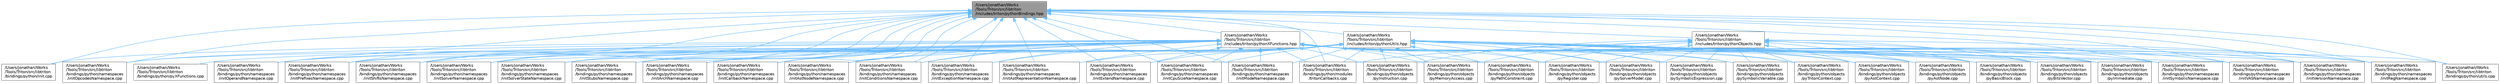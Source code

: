 digraph "/Users/jonathan/Works/Tools/Triton/src/libtriton/includes/triton/pythonBindings.hpp"
{
 // LATEX_PDF_SIZE
  bgcolor="transparent";
  edge [fontname=Helvetica,fontsize=10,labelfontname=Helvetica,labelfontsize=10];
  node [fontname=Helvetica,fontsize=10,shape=box,height=0.2,width=0.4];
  Node1 [label="/Users/jonathan/Works\l/Tools/Triton/src/libtriton\l/includes/triton/pythonBindings.hpp",height=0.2,width=0.4,color="gray40", fillcolor="grey60", style="filled", fontcolor="black",tooltip=" "];
  Node1 -> Node2 [dir="back",color="steelblue1",style="solid"];
  Node2 [label="/Users/jonathan/Works\l/Tools/Triton/src/libtriton\l/bindings/python/init.cpp",height=0.2,width=0.4,color="grey40", fillcolor="white", style="filled",URL="$init_8cpp.html",tooltip=" "];
  Node1 -> Node3 [dir="back",color="steelblue1",style="solid"];
  Node3 [label="/Users/jonathan/Works\l/Tools/Triton/src/libtriton\l/bindings/python/modules\l/tritonCallbacks.cpp",height=0.2,width=0.4,color="grey40", fillcolor="white", style="filled",URL="$tritonCallbacks_8cpp.html",tooltip=" "];
  Node1 -> Node4 [dir="back",color="steelblue1",style="solid"];
  Node4 [label="/Users/jonathan/Works\l/Tools/Triton/src/libtriton\l/bindings/python/namespaces\l/initArchNamespace.cpp",height=0.2,width=0.4,color="grey40", fillcolor="white", style="filled",URL="$initArchNamespace_8cpp.html",tooltip=" "];
  Node1 -> Node5 [dir="back",color="steelblue1",style="solid"];
  Node5 [label="/Users/jonathan/Works\l/Tools/Triton/src/libtriton\l/bindings/python/namespaces\l/initAstNodeNamespace.cpp",height=0.2,width=0.4,color="grey40", fillcolor="white", style="filled",URL="$initAstNodeNamespace_8cpp.html",tooltip=" "];
  Node1 -> Node6 [dir="back",color="steelblue1",style="solid"];
  Node6 [label="/Users/jonathan/Works\l/Tools/Triton/src/libtriton\l/bindings/python/namespaces\l/initAstRepresentationNamespace.cpp",height=0.2,width=0.4,color="grey40", fillcolor="white", style="filled",URL="$initAstRepresentationNamespace_8cpp.html",tooltip=" "];
  Node1 -> Node7 [dir="back",color="steelblue1",style="solid"];
  Node7 [label="/Users/jonathan/Works\l/Tools/Triton/src/libtriton\l/bindings/python/namespaces\l/initCallbackNamespace.cpp",height=0.2,width=0.4,color="grey40", fillcolor="white", style="filled",URL="$initCallbackNamespace_8cpp.html",tooltip=" "];
  Node1 -> Node8 [dir="back",color="steelblue1",style="solid"];
  Node8 [label="/Users/jonathan/Works\l/Tools/Triton/src/libtriton\l/bindings/python/namespaces\l/initConditionsNamespace.cpp",height=0.2,width=0.4,color="grey40", fillcolor="white", style="filled",URL="$initConditionsNamespace_8cpp.html",tooltip=" "];
  Node1 -> Node9 [dir="back",color="steelblue1",style="solid"];
  Node9 [label="/Users/jonathan/Works\l/Tools/Triton/src/libtriton\l/bindings/python/namespaces\l/initCpuSizeNamespace.cpp",height=0.2,width=0.4,color="grey40", fillcolor="white", style="filled",URL="$initCpuSizeNamespace_8cpp.html",tooltip=" "];
  Node1 -> Node10 [dir="back",color="steelblue1",style="solid"];
  Node10 [label="/Users/jonathan/Works\l/Tools/Triton/src/libtriton\l/bindings/python/namespaces\l/initExceptionNamespace.cpp",height=0.2,width=0.4,color="grey40", fillcolor="white", style="filled",URL="$initExceptionNamespace_8cpp.html",tooltip=" "];
  Node1 -> Node11 [dir="back",color="steelblue1",style="solid"];
  Node11 [label="/Users/jonathan/Works\l/Tools/Triton/src/libtriton\l/bindings/python/namespaces\l/initExtendNamespace.cpp",height=0.2,width=0.4,color="grey40", fillcolor="white", style="filled",URL="$initExtendNamespace_8cpp.html",tooltip=" "];
  Node1 -> Node12 [dir="back",color="steelblue1",style="solid"];
  Node12 [label="/Users/jonathan/Works\l/Tools/Triton/src/libtriton\l/bindings/python/namespaces\l/initModeNamespace.cpp",height=0.2,width=0.4,color="grey40", fillcolor="white", style="filled",URL="$initModeNamespace_8cpp.html",tooltip=" "];
  Node1 -> Node13 [dir="back",color="steelblue1",style="solid"];
  Node13 [label="/Users/jonathan/Works\l/Tools/Triton/src/libtriton\l/bindings/python/namespaces\l/initOpcodesNamespace.cpp",height=0.2,width=0.4,color="grey40", fillcolor="white", style="filled",URL="$initOpcodesNamespace_8cpp.html",tooltip=" "];
  Node1 -> Node14 [dir="back",color="steelblue1",style="solid"];
  Node14 [label="/Users/jonathan/Works\l/Tools/Triton/src/libtriton\l/bindings/python/namespaces\l/initOperandNamespace.cpp",height=0.2,width=0.4,color="grey40", fillcolor="white", style="filled",URL="$initOperandNamespace_8cpp.html",tooltip=" "];
  Node1 -> Node15 [dir="back",color="steelblue1",style="solid"];
  Node15 [label="/Users/jonathan/Works\l/Tools/Triton/src/libtriton\l/bindings/python/namespaces\l/initPrefixesNamespace.cpp",height=0.2,width=0.4,color="grey40", fillcolor="white", style="filled",URL="$initPrefixesNamespace_8cpp.html",tooltip=" "];
  Node1 -> Node16 [dir="back",color="steelblue1",style="solid"];
  Node16 [label="/Users/jonathan/Works\l/Tools/Triton/src/libtriton\l/bindings/python/namespaces\l/initRegNamespace.cpp",height=0.2,width=0.4,color="grey40", fillcolor="white", style="filled",URL="$initRegNamespace_8cpp.html",tooltip=" "];
  Node1 -> Node17 [dir="back",color="steelblue1",style="solid"];
  Node17 [label="/Users/jonathan/Works\l/Tools/Triton/src/libtriton\l/bindings/python/namespaces\l/initShiftsNamespace.cpp",height=0.2,width=0.4,color="grey40", fillcolor="white", style="filled",URL="$initShiftsNamespace_8cpp.html",tooltip=" "];
  Node1 -> Node18 [dir="back",color="steelblue1",style="solid"];
  Node18 [label="/Users/jonathan/Works\l/Tools/Triton/src/libtriton\l/bindings/python/namespaces\l/initSolverNamespace.cpp",height=0.2,width=0.4,color="grey40", fillcolor="white", style="filled",URL="$initSolverNamespace_8cpp.html",tooltip=" "];
  Node1 -> Node19 [dir="back",color="steelblue1",style="solid"];
  Node19 [label="/Users/jonathan/Works\l/Tools/Triton/src/libtriton\l/bindings/python/namespaces\l/initSolverStateNamespace.cpp",height=0.2,width=0.4,color="grey40", fillcolor="white", style="filled",URL="$initSolverStateNamespace_8cpp.html",tooltip=" "];
  Node1 -> Node20 [dir="back",color="steelblue1",style="solid"];
  Node20 [label="/Users/jonathan/Works\l/Tools/Triton/src/libtriton\l/bindings/python/namespaces\l/initStubsNamespace.cpp",height=0.2,width=0.4,color="grey40", fillcolor="white", style="filled",URL="$initStubsNamespace_8cpp.html",tooltip=" "];
  Node1 -> Node21 [dir="back",color="steelblue1",style="solid"];
  Node21 [label="/Users/jonathan/Works\l/Tools/Triton/src/libtriton\l/bindings/python/namespaces\l/initSymbolicNamespace.cpp",height=0.2,width=0.4,color="grey40", fillcolor="white", style="filled",URL="$initSymbolicNamespace_8cpp.html",tooltip=" "];
  Node1 -> Node22 [dir="back",color="steelblue1",style="solid"];
  Node22 [label="/Users/jonathan/Works\l/Tools/Triton/src/libtriton\l/bindings/python/namespaces\l/initVASNamespace.cpp",height=0.2,width=0.4,color="grey40", fillcolor="white", style="filled",URL="$initVASNamespace_8cpp.html",tooltip=" "];
  Node1 -> Node23 [dir="back",color="steelblue1",style="solid"];
  Node23 [label="/Users/jonathan/Works\l/Tools/Triton/src/libtriton\l/bindings/python/namespaces\l/initVersionNamespace.cpp",height=0.2,width=0.4,color="grey40", fillcolor="white", style="filled",URL="$initVersionNamespace_8cpp.html",tooltip=" "];
  Node1 -> Node24 [dir="back",color="steelblue1",style="solid"];
  Node24 [label="/Users/jonathan/Works\l/Tools/Triton/src/libtriton\l/bindings/python/utils.cpp",height=0.2,width=0.4,color="grey40", fillcolor="white", style="filled",URL="$utils_8cpp.html",tooltip=" "];
  Node1 -> Node25 [dir="back",color="steelblue1",style="solid"];
  Node25 [label="/Users/jonathan/Works\l/Tools/Triton/src/libtriton\l/includes/triton/pythonObjects.hpp",height=0.2,width=0.4,color="grey40", fillcolor="white", style="filled",URL="$pythonObjects_8hpp.html",tooltip=" "];
  Node25 -> Node3 [dir="back",color="steelblue1",style="solid"];
  Node25 -> Node16 [dir="back",color="steelblue1",style="solid"];
  Node25 -> Node26 [dir="back",color="steelblue1",style="solid"];
  Node26 [label="/Users/jonathan/Works\l/Tools/Triton/src/libtriton\l/bindings/python/objects\l/pyAstContext.cpp",height=0.2,width=0.4,color="grey40", fillcolor="white", style="filled",URL="$pyAstContext_8cpp.html",tooltip=" "];
  Node25 -> Node27 [dir="back",color="steelblue1",style="solid"];
  Node27 [label="/Users/jonathan/Works\l/Tools/Triton/src/libtriton\l/bindings/python/objects\l/pyAstNode.cpp",height=0.2,width=0.4,color="grey40", fillcolor="white", style="filled",URL="$pyAstNode_8cpp.html",tooltip=" "];
  Node25 -> Node28 [dir="back",color="steelblue1",style="solid"];
  Node28 [label="/Users/jonathan/Works\l/Tools/Triton/src/libtriton\l/bindings/python/objects\l/pyBasicBlock.cpp",height=0.2,width=0.4,color="grey40", fillcolor="white", style="filled",URL="$pyBasicBlock_8cpp.html",tooltip=" "];
  Node25 -> Node29 [dir="back",color="steelblue1",style="solid"];
  Node29 [label="/Users/jonathan/Works\l/Tools/Triton/src/libtriton\l/bindings/python/objects\l/pyBitsVector.cpp",height=0.2,width=0.4,color="grey40", fillcolor="white", style="filled",URL="$pyBitsVector_8cpp.html",tooltip=" "];
  Node25 -> Node30 [dir="back",color="steelblue1",style="solid"];
  Node30 [label="/Users/jonathan/Works\l/Tools/Triton/src/libtriton\l/bindings/python/objects\l/pyImmediate.cpp",height=0.2,width=0.4,color="grey40", fillcolor="white", style="filled",URL="$pyImmediate_8cpp.html",tooltip=" "];
  Node25 -> Node31 [dir="back",color="steelblue1",style="solid"];
  Node31 [label="/Users/jonathan/Works\l/Tools/Triton/src/libtriton\l/bindings/python/objects\l/pyInstruction.cpp",height=0.2,width=0.4,color="grey40", fillcolor="white", style="filled",URL="$pyInstruction_8cpp.html",tooltip=" "];
  Node25 -> Node32 [dir="back",color="steelblue1",style="solid"];
  Node32 [label="/Users/jonathan/Works\l/Tools/Triton/src/libtriton\l/bindings/python/objects\l/pyMemoryAccess.cpp",height=0.2,width=0.4,color="grey40", fillcolor="white", style="filled",URL="$pyMemoryAccess_8cpp.html",tooltip=" "];
  Node25 -> Node33 [dir="back",color="steelblue1",style="solid"];
  Node33 [label="/Users/jonathan/Works\l/Tools/Triton/src/libtriton\l/bindings/python/objects\l/pyPathConstraint.cpp",height=0.2,width=0.4,color="grey40", fillcolor="white", style="filled",URL="$pyPathConstraint_8cpp.html",tooltip=" "];
  Node25 -> Node34 [dir="back",color="steelblue1",style="solid"];
  Node34 [label="/Users/jonathan/Works\l/Tools/Triton/src/libtriton\l/bindings/python/objects\l/pyRegister.cpp",height=0.2,width=0.4,color="grey40", fillcolor="white", style="filled",URL="$pyRegister_8cpp.html",tooltip=" "];
  Node25 -> Node35 [dir="back",color="steelblue1",style="solid"];
  Node35 [label="/Users/jonathan/Works\l/Tools/Triton/src/libtriton\l/bindings/python/objects\l/pySolverModel.cpp",height=0.2,width=0.4,color="grey40", fillcolor="white", style="filled",URL="$pySolverModel_8cpp.html",tooltip=" "];
  Node25 -> Node36 [dir="back",color="steelblue1",style="solid"];
  Node36 [label="/Users/jonathan/Works\l/Tools/Triton/src/libtriton\l/bindings/python/objects\l/pySymbolicExpression.cpp",height=0.2,width=0.4,color="grey40", fillcolor="white", style="filled",URL="$pySymbolicExpression_8cpp.html",tooltip=" "];
  Node25 -> Node37 [dir="back",color="steelblue1",style="solid"];
  Node37 [label="/Users/jonathan/Works\l/Tools/Triton/src/libtriton\l/bindings/python/objects\l/pySymbolicVariable.cpp",height=0.2,width=0.4,color="grey40", fillcolor="white", style="filled",URL="$pySymbolicVariable_8cpp.html",tooltip=" "];
  Node25 -> Node38 [dir="back",color="steelblue1",style="solid"];
  Node38 [label="/Users/jonathan/Works\l/Tools/Triton/src/libtriton\l/bindings/python/objects\l/pyTritonContext.cpp",height=0.2,width=0.4,color="grey40", fillcolor="white", style="filled",URL="$pyTritonContext_8cpp.html",tooltip=" "];
  Node1 -> Node39 [dir="back",color="steelblue1",style="solid"];
  Node39 [label="/Users/jonathan/Works\l/Tools/Triton/src/libtriton\l/includes/triton/pythonUtils.hpp",height=0.2,width=0.4,color="grey40", fillcolor="white", style="filled",URL="$pythonUtils_8hpp.html",tooltip=" "];
  Node39 -> Node3 [dir="back",color="steelblue1",style="solid"];
  Node39 -> Node4 [dir="back",color="steelblue1",style="solid"];
  Node39 -> Node5 [dir="back",color="steelblue1",style="solid"];
  Node39 -> Node6 [dir="back",color="steelblue1",style="solid"];
  Node39 -> Node7 [dir="back",color="steelblue1",style="solid"];
  Node39 -> Node8 [dir="back",color="steelblue1",style="solid"];
  Node39 -> Node9 [dir="back",color="steelblue1",style="solid"];
  Node39 -> Node10 [dir="back",color="steelblue1",style="solid"];
  Node39 -> Node11 [dir="back",color="steelblue1",style="solid"];
  Node39 -> Node12 [dir="back",color="steelblue1",style="solid"];
  Node39 -> Node13 [dir="back",color="steelblue1",style="solid"];
  Node39 -> Node14 [dir="back",color="steelblue1",style="solid"];
  Node39 -> Node15 [dir="back",color="steelblue1",style="solid"];
  Node39 -> Node16 [dir="back",color="steelblue1",style="solid"];
  Node39 -> Node17 [dir="back",color="steelblue1",style="solid"];
  Node39 -> Node18 [dir="back",color="steelblue1",style="solid"];
  Node39 -> Node19 [dir="back",color="steelblue1",style="solid"];
  Node39 -> Node20 [dir="back",color="steelblue1",style="solid"];
  Node39 -> Node21 [dir="back",color="steelblue1",style="solid"];
  Node39 -> Node22 [dir="back",color="steelblue1",style="solid"];
  Node39 -> Node23 [dir="back",color="steelblue1",style="solid"];
  Node39 -> Node26 [dir="back",color="steelblue1",style="solid"];
  Node39 -> Node27 [dir="back",color="steelblue1",style="solid"];
  Node39 -> Node28 [dir="back",color="steelblue1",style="solid"];
  Node39 -> Node29 [dir="back",color="steelblue1",style="solid"];
  Node39 -> Node30 [dir="back",color="steelblue1",style="solid"];
  Node39 -> Node31 [dir="back",color="steelblue1",style="solid"];
  Node39 -> Node32 [dir="back",color="steelblue1",style="solid"];
  Node39 -> Node33 [dir="back",color="steelblue1",style="solid"];
  Node39 -> Node34 [dir="back",color="steelblue1",style="solid"];
  Node39 -> Node35 [dir="back",color="steelblue1",style="solid"];
  Node39 -> Node36 [dir="back",color="steelblue1",style="solid"];
  Node39 -> Node37 [dir="back",color="steelblue1",style="solid"];
  Node39 -> Node38 [dir="back",color="steelblue1",style="solid"];
  Node39 -> Node24 [dir="back",color="steelblue1",style="solid"];
  Node1 -> Node40 [dir="back",color="steelblue1",style="solid"];
  Node40 [label="/Users/jonathan/Works\l/Tools/Triton/src/libtriton\l/includes/triton/pythonXFunctions.hpp",height=0.2,width=0.4,color="grey40", fillcolor="white", style="filled",URL="$pythonXFunctions_8hpp.html",tooltip=" "];
  Node40 -> Node2 [dir="back",color="steelblue1",style="solid"];
  Node40 -> Node3 [dir="back",color="steelblue1",style="solid"];
  Node40 -> Node4 [dir="back",color="steelblue1",style="solid"];
  Node40 -> Node5 [dir="back",color="steelblue1",style="solid"];
  Node40 -> Node6 [dir="back",color="steelblue1",style="solid"];
  Node40 -> Node7 [dir="back",color="steelblue1",style="solid"];
  Node40 -> Node8 [dir="back",color="steelblue1",style="solid"];
  Node40 -> Node9 [dir="back",color="steelblue1",style="solid"];
  Node40 -> Node10 [dir="back",color="steelblue1",style="solid"];
  Node40 -> Node11 [dir="back",color="steelblue1",style="solid"];
  Node40 -> Node12 [dir="back",color="steelblue1",style="solid"];
  Node40 -> Node13 [dir="back",color="steelblue1",style="solid"];
  Node40 -> Node14 [dir="back",color="steelblue1",style="solid"];
  Node40 -> Node15 [dir="back",color="steelblue1",style="solid"];
  Node40 -> Node16 [dir="back",color="steelblue1",style="solid"];
  Node40 -> Node17 [dir="back",color="steelblue1",style="solid"];
  Node40 -> Node18 [dir="back",color="steelblue1",style="solid"];
  Node40 -> Node19 [dir="back",color="steelblue1",style="solid"];
  Node40 -> Node20 [dir="back",color="steelblue1",style="solid"];
  Node40 -> Node21 [dir="back",color="steelblue1",style="solid"];
  Node40 -> Node22 [dir="back",color="steelblue1",style="solid"];
  Node40 -> Node23 [dir="back",color="steelblue1",style="solid"];
  Node40 -> Node26 [dir="back",color="steelblue1",style="solid"];
  Node40 -> Node27 [dir="back",color="steelblue1",style="solid"];
  Node40 -> Node28 [dir="back",color="steelblue1",style="solid"];
  Node40 -> Node29 [dir="back",color="steelblue1",style="solid"];
  Node40 -> Node30 [dir="back",color="steelblue1",style="solid"];
  Node40 -> Node31 [dir="back",color="steelblue1",style="solid"];
  Node40 -> Node32 [dir="back",color="steelblue1",style="solid"];
  Node40 -> Node33 [dir="back",color="steelblue1",style="solid"];
  Node40 -> Node34 [dir="back",color="steelblue1",style="solid"];
  Node40 -> Node35 [dir="back",color="steelblue1",style="solid"];
  Node40 -> Node36 [dir="back",color="steelblue1",style="solid"];
  Node40 -> Node37 [dir="back",color="steelblue1",style="solid"];
  Node40 -> Node38 [dir="back",color="steelblue1",style="solid"];
  Node40 -> Node41 [dir="back",color="steelblue1",style="solid"];
  Node41 [label="/Users/jonathan/Works\l/Tools/Triton/src/libtriton\l/bindings/python/pyXFunctions.cpp",height=0.2,width=0.4,color="grey40", fillcolor="white", style="filled",URL="$pyXFunctions_8cpp.html",tooltip=" "];
}
